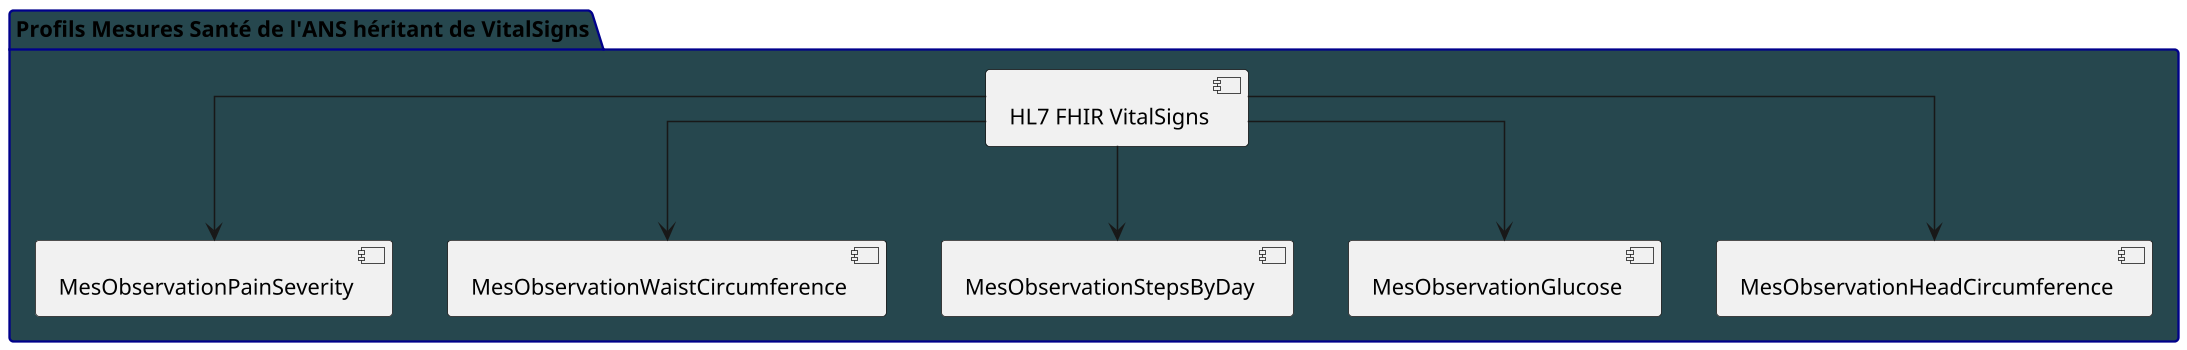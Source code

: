 @startuml

skinparam linetype ortho
skinparam dpi 150
skinparam boxPadding 10
skinparam shadowing false
skinparam packageBackgroundColor LightBlue
skinparam packageBorderColor DarkBlue

package "Profils Mesures Santé de l'ANS héritant de VitalSigns" as PMSB #26474E {
    [HL7 FHIR VitalSigns] --> [MesObservationPainSeverity]
    [HL7 FHIR VitalSigns] --> [MesObservationWaistCircumference]
    [HL7 FHIR VitalSigns] --> [MesObservationStepsByDay]
    [HL7 FHIR VitalSigns] --> [MesObservationGlucose]
    [HL7 FHIR VitalSigns] --> [MesObservationHeadCircumference]
}

@enduml
